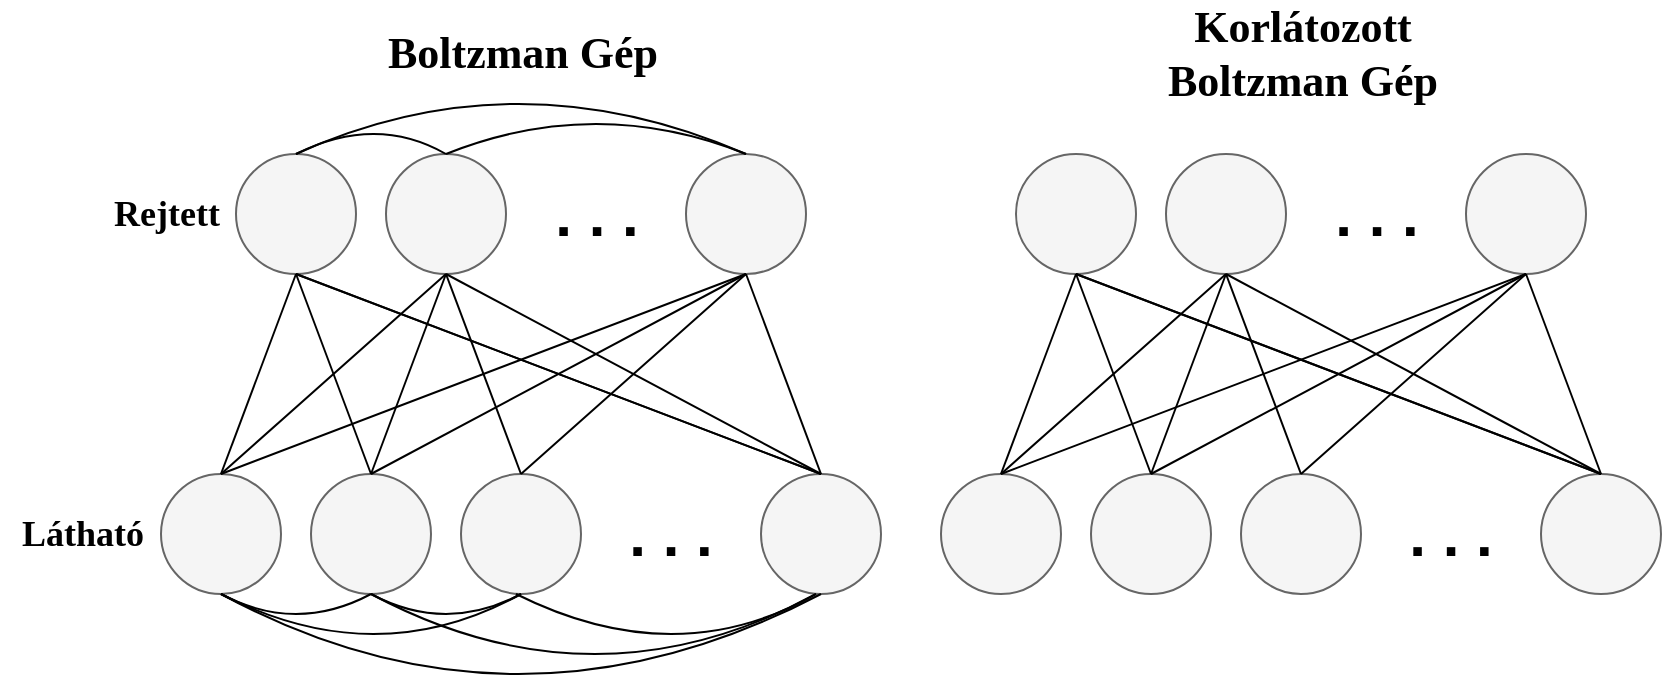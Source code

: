 <mxfile version="15.1.3" type="device"><diagram id="p6r7eLJWR-Hn4uSj98B7" name="Page-1"><mxGraphModel dx="1406" dy="837" grid="1" gridSize="10" guides="1" tooltips="1" connect="1" arrows="1" fold="1" page="1" pageScale="1" pageWidth="850" pageHeight="1100" math="0" shadow="0"><root><mxCell id="0"/><mxCell id="1" parent="0"/><mxCell id="TrkS2tgelkg8dKXZWtaA-38" value="&lt;font face=&quot;Times New Roman&quot; size=&quot;1&quot;&gt;&lt;b style=&quot;font-size: 18px&quot;&gt;Látható&lt;/b&gt;&lt;/font&gt;" style="text;html=1;align=center;verticalAlign=middle;resizable=0;points=[];autosize=1;strokeColor=none;fillColor=none;" vertex="1" parent="1"><mxGeometry x="12.5" y="380" width="80" height="20" as="geometry"/></mxCell><mxCell id="TrkS2tgelkg8dKXZWtaA-39" value="&lt;font face=&quot;Times New Roman&quot; size=&quot;1&quot;&gt;&lt;b style=&quot;font-size: 22px&quot;&gt;Boltzman Gép&lt;/b&gt;&lt;/font&gt;" style="text;html=1;align=center;verticalAlign=middle;resizable=0;points=[];autosize=1;strokeColor=none;fillColor=none;" vertex="1" parent="1"><mxGeometry x="197.5" y="140" width="150" height="20" as="geometry"/></mxCell><mxCell id="TrkS2tgelkg8dKXZWtaA-9" value="&lt;b&gt;&lt;font style=&quot;font-size: 30px&quot;&gt;. . .&lt;/font&gt;&lt;/b&gt;" style="text;html=1;strokeColor=none;fillColor=none;align=center;verticalAlign=middle;whiteSpace=wrap;rounded=0;flipH=1;" vertex="1" parent="1"><mxGeometry x="288" y="217.5" width="45" height="25" as="geometry"/></mxCell><mxCell id="TrkS2tgelkg8dKXZWtaA-1" value="" style="ellipse;whiteSpace=wrap;html=1;aspect=fixed;flipH=1;fillColor=#f5f5f5;strokeColor=#666666;fontColor=#333333;" vertex="1" parent="1"><mxGeometry x="130" y="200" width="60" height="60" as="geometry"/></mxCell><mxCell id="TrkS2tgelkg8dKXZWtaA-2" value="" style="ellipse;whiteSpace=wrap;html=1;aspect=fixed;flipH=1;fillColor=#f5f5f5;strokeColor=#666666;fontColor=#333333;" vertex="1" parent="1"><mxGeometry x="205" y="200" width="60" height="60" as="geometry"/></mxCell><mxCell id="TrkS2tgelkg8dKXZWtaA-3" value="" style="ellipse;whiteSpace=wrap;html=1;aspect=fixed;flipH=1;fillColor=#f5f5f5;strokeColor=#666666;fontColor=#333333;" vertex="1" parent="1"><mxGeometry x="355" y="200" width="60" height="60" as="geometry"/></mxCell><mxCell id="TrkS2tgelkg8dKXZWtaA-6" value="" style="ellipse;whiteSpace=wrap;html=1;aspect=fixed;flipH=0;fillColor=#f5f5f5;strokeColor=#666666;fontColor=#333333;" vertex="1" parent="1"><mxGeometry x="242.5" y="360" width="60" height="60" as="geometry"/></mxCell><mxCell id="TrkS2tgelkg8dKXZWtaA-26" value="" style="endArrow=none;html=1;entryX=0.5;entryY=1;entryDx=0;entryDy=0;exitX=0.5;exitY=0;exitDx=0;exitDy=0;" edge="1" parent="1" source="TrkS2tgelkg8dKXZWtaA-6" target="TrkS2tgelkg8dKXZWtaA-2"><mxGeometry x="92.5" y="200" width="50" height="50" as="geometry"><mxPoint x="278" y="370" as="sourcePoint"/><mxPoint x="335" y="270" as="targetPoint"/></mxGeometry></mxCell><mxCell id="TrkS2tgelkg8dKXZWtaA-23" value="" style="endArrow=none;html=1;exitX=0.5;exitY=0;exitDx=0;exitDy=0;entryX=0.5;entryY=1;entryDx=0;entryDy=0;" edge="1" parent="1" source="TrkS2tgelkg8dKXZWtaA-6" target="TrkS2tgelkg8dKXZWtaA-3"><mxGeometry x="92.5" y="200" width="50" height="50" as="geometry"><mxPoint x="278" y="370" as="sourcePoint"/><mxPoint x="535" y="270" as="targetPoint"/></mxGeometry></mxCell><mxCell id="TrkS2tgelkg8dKXZWtaA-7" value="" style="ellipse;whiteSpace=wrap;html=1;aspect=fixed;flipH=1;fillColor=#f5f5f5;strokeColor=#666666;fontColor=#333333;" vertex="1" parent="1"><mxGeometry x="392.5" y="360" width="60" height="60" as="geometry"/></mxCell><mxCell id="TrkS2tgelkg8dKXZWtaA-19" value="" style="endArrow=none;html=1;entryX=0.5;entryY=1;entryDx=0;entryDy=0;exitX=0.5;exitY=0;exitDx=0;exitDy=0;" edge="1" parent="1" source="TrkS2tgelkg8dKXZWtaA-7" target="TrkS2tgelkg8dKXZWtaA-1"><mxGeometry x="92.5" y="200" width="50" height="50" as="geometry"><mxPoint x="365" y="360" as="sourcePoint"/><mxPoint x="215" y="270" as="targetPoint"/></mxGeometry></mxCell><mxCell id="TrkS2tgelkg8dKXZWtaA-20" value="" style="endArrow=none;html=1;entryX=0.5;entryY=1;entryDx=0;entryDy=0;exitX=0.5;exitY=0;exitDx=0;exitDy=0;" edge="1" parent="1" source="TrkS2tgelkg8dKXZWtaA-7" target="TrkS2tgelkg8dKXZWtaA-1"><mxGeometry x="92.5" y="200" width="50" height="50" as="geometry"><mxPoint x="560" y="360" as="sourcePoint"/><mxPoint x="225" y="280" as="targetPoint"/></mxGeometry></mxCell><mxCell id="TrkS2tgelkg8dKXZWtaA-27" value="" style="endArrow=none;html=1;entryX=0.5;entryY=1;entryDx=0;entryDy=0;exitX=0.5;exitY=0;exitDx=0;exitDy=0;" edge="1" parent="1" source="TrkS2tgelkg8dKXZWtaA-7" target="TrkS2tgelkg8dKXZWtaA-2"><mxGeometry x="92.5" y="200" width="50" height="50" as="geometry"><mxPoint x="375" y="370" as="sourcePoint"/><mxPoint x="335" y="270" as="targetPoint"/></mxGeometry></mxCell><mxCell id="TrkS2tgelkg8dKXZWtaA-24" value="" style="endArrow=none;html=1;entryX=0.5;entryY=1;entryDx=0;entryDy=0;exitX=0.5;exitY=0;exitDx=0;exitDy=0;" edge="1" parent="1" source="TrkS2tgelkg8dKXZWtaA-7" target="TrkS2tgelkg8dKXZWtaA-3"><mxGeometry x="92.5" y="200" width="50" height="50" as="geometry"><mxPoint x="455" y="360" as="sourcePoint"/><mxPoint x="535" y="270" as="targetPoint"/></mxGeometry></mxCell><mxCell id="TrkS2tgelkg8dKXZWtaA-4" value="" style="ellipse;whiteSpace=wrap;html=1;aspect=fixed;flipH=0;fillColor=#f5f5f5;strokeColor=#666666;fontColor=#333333;" vertex="1" parent="1"><mxGeometry x="92.5" y="360" width="60" height="60" as="geometry"/></mxCell><mxCell id="TrkS2tgelkg8dKXZWtaA-15" value="" style="endArrow=none;html=1;entryX=0.5;entryY=1;entryDx=0;entryDy=0;exitX=0.5;exitY=0;exitDx=0;exitDy=0;" edge="1" parent="1" source="TrkS2tgelkg8dKXZWtaA-4" target="TrkS2tgelkg8dKXZWtaA-1"><mxGeometry x="92.5" y="200" width="50" height="50" as="geometry"><mxPoint x="430" y="440" as="sourcePoint"/><mxPoint x="480" y="390" as="targetPoint"/></mxGeometry></mxCell><mxCell id="TrkS2tgelkg8dKXZWtaA-16" value="" style="endArrow=none;html=1;entryX=0.5;entryY=1;entryDx=0;entryDy=0;exitX=0.5;exitY=0;exitDx=0;exitDy=0;" edge="1" parent="1" source="TrkS2tgelkg8dKXZWtaA-4" target="TrkS2tgelkg8dKXZWtaA-2"><mxGeometry x="92.5" y="200" width="50" height="50" as="geometry"><mxPoint x="190" y="370" as="sourcePoint"/><mxPoint x="225" y="290" as="targetPoint"/></mxGeometry></mxCell><mxCell id="TrkS2tgelkg8dKXZWtaA-17" value="" style="endArrow=none;html=1;entryX=0.5;entryY=1;entryDx=0;entryDy=0;exitX=0.5;exitY=0;exitDx=0;exitDy=0;" edge="1" parent="1" source="TrkS2tgelkg8dKXZWtaA-4" target="TrkS2tgelkg8dKXZWtaA-3"><mxGeometry x="92.5" y="200" width="50" height="50" as="geometry"><mxPoint x="190" y="370" as="sourcePoint"/><mxPoint x="345" y="290" as="targetPoint"/></mxGeometry></mxCell><mxCell id="TrkS2tgelkg8dKXZWtaA-5" value="" style="ellipse;whiteSpace=wrap;html=1;aspect=fixed;flipH=0;fillColor=#f5f5f5;strokeColor=#666666;fontColor=#333333;" vertex="1" parent="1"><mxGeometry x="167.5" y="360" width="60" height="60" as="geometry"/></mxCell><mxCell id="TrkS2tgelkg8dKXZWtaA-18" value="" style="endArrow=none;html=1;entryX=0.5;entryY=1;entryDx=0;entryDy=0;exitX=0.5;exitY=0;exitDx=0;exitDy=0;" edge="1" parent="1" source="TrkS2tgelkg8dKXZWtaA-5" target="TrkS2tgelkg8dKXZWtaA-1"><mxGeometry x="92.5" y="200" width="50" height="50" as="geometry"><mxPoint x="180" y="370" as="sourcePoint"/><mxPoint x="215" y="270" as="targetPoint"/></mxGeometry></mxCell><mxCell id="TrkS2tgelkg8dKXZWtaA-21" value="" style="endArrow=none;html=1;entryX=0.5;entryY=1;entryDx=0;entryDy=0;exitX=0.5;exitY=0;exitDx=0;exitDy=0;" edge="1" parent="1" source="TrkS2tgelkg8dKXZWtaA-5" target="TrkS2tgelkg8dKXZWtaA-2"><mxGeometry x="92.5" y="200" width="50" height="50" as="geometry"><mxPoint x="180" y="370" as="sourcePoint"/><mxPoint x="335" y="270" as="targetPoint"/></mxGeometry></mxCell><mxCell id="TrkS2tgelkg8dKXZWtaA-22" value="" style="endArrow=none;html=1;exitX=0.5;exitY=0;exitDx=0;exitDy=0;entryX=0.5;entryY=1;entryDx=0;entryDy=0;" edge="1" parent="1" source="TrkS2tgelkg8dKXZWtaA-5" target="TrkS2tgelkg8dKXZWtaA-3"><mxGeometry x="92.5" y="200" width="50" height="50" as="geometry"><mxPoint x="278" y="370" as="sourcePoint"/><mxPoint x="526" y="263" as="targetPoint"/></mxGeometry></mxCell><mxCell id="TrkS2tgelkg8dKXZWtaA-34" value="&lt;b&gt;&lt;font style=&quot;font-size: 30px&quot;&gt;. . .&lt;/font&gt;&lt;/b&gt;" style="text;html=1;strokeColor=none;fillColor=none;align=center;verticalAlign=middle;whiteSpace=wrap;rounded=0;flipH=1;" vertex="1" parent="1"><mxGeometry x="325" y="377.5" width="45" height="25" as="geometry"/></mxCell><mxCell id="TrkS2tgelkg8dKXZWtaA-37" value="&lt;font face=&quot;Times New Roman&quot; size=&quot;1&quot;&gt;&lt;b style=&quot;font-size: 18px&quot;&gt;Rejtett&lt;/b&gt;&lt;/font&gt;" style="text;html=1;align=center;verticalAlign=middle;resizable=0;points=[];autosize=1;strokeColor=none;fillColor=none;" vertex="1" parent="1"><mxGeometry x="60" y="220" width="70" height="20" as="geometry"/></mxCell><mxCell id="TrkS2tgelkg8dKXZWtaA-46" value="" style="endArrow=none;html=1;entryX=0.5;entryY=0;entryDx=0;entryDy=0;exitX=0.5;exitY=0;exitDx=0;exitDy=0;curved=1;" edge="1" parent="1" source="TrkS2tgelkg8dKXZWtaA-1" target="TrkS2tgelkg8dKXZWtaA-2"><mxGeometry width="50" height="50" relative="1" as="geometry"><mxPoint x="110" y="160" as="sourcePoint"/><mxPoint x="160" y="110" as="targetPoint"/><Array as="points"><mxPoint x="200" y="180"/></Array></mxGeometry></mxCell><mxCell id="TrkS2tgelkg8dKXZWtaA-48" value="" style="endArrow=none;html=1;entryX=0.5;entryY=0;entryDx=0;entryDy=0;exitX=0.5;exitY=0;exitDx=0;exitDy=0;curved=1;" edge="1" parent="1" source="TrkS2tgelkg8dKXZWtaA-2" target="TrkS2tgelkg8dKXZWtaA-3"><mxGeometry width="50" height="50" relative="1" as="geometry"><mxPoint x="295" y="190" as="sourcePoint"/><mxPoint x="370" y="190" as="targetPoint"/><Array as="points"><mxPoint x="310" y="170"/></Array></mxGeometry></mxCell><mxCell id="TrkS2tgelkg8dKXZWtaA-49" value="" style="endArrow=none;html=1;entryX=0.5;entryY=0;entryDx=0;entryDy=0;curved=1;" edge="1" parent="1" target="TrkS2tgelkg8dKXZWtaA-3"><mxGeometry width="50" height="50" relative="1" as="geometry"><mxPoint x="160" y="200" as="sourcePoint"/><mxPoint x="385" y="180" as="targetPoint"/><Array as="points"><mxPoint x="270" y="150"/></Array></mxGeometry></mxCell><mxCell id="TrkS2tgelkg8dKXZWtaA-50" value="" style="endArrow=none;html=1;curved=1;exitX=0.5;exitY=1;exitDx=0;exitDy=0;entryX=0.5;entryY=1;entryDx=0;entryDy=0;" edge="1" parent="1" source="TrkS2tgelkg8dKXZWtaA-4" target="TrkS2tgelkg8dKXZWtaA-5"><mxGeometry width="50" height="50" relative="1" as="geometry"><mxPoint x="118" y="421" as="sourcePoint"/><mxPoint x="210" y="420" as="targetPoint"/><Array as="points"><mxPoint x="160" y="440"/></Array></mxGeometry></mxCell><mxCell id="TrkS2tgelkg8dKXZWtaA-51" value="" style="endArrow=none;html=1;curved=1;exitX=0.5;exitY=1;exitDx=0;exitDy=0;entryX=0.5;entryY=1;entryDx=0;entryDy=0;" edge="1" parent="1"><mxGeometry width="50" height="50" relative="1" as="geometry"><mxPoint x="197.5" y="420" as="sourcePoint"/><mxPoint x="272.5" y="420" as="targetPoint"/><Array as="points"><mxPoint x="235" y="440"/></Array></mxGeometry></mxCell><mxCell id="TrkS2tgelkg8dKXZWtaA-53" value="" style="endArrow=none;html=1;curved=1;exitX=0.5;exitY=1;exitDx=0;exitDy=0;entryX=0.5;entryY=1;entryDx=0;entryDy=0;" edge="1" parent="1" source="TrkS2tgelkg8dKXZWtaA-4" target="TrkS2tgelkg8dKXZWtaA-6"><mxGeometry width="50" height="50" relative="1" as="geometry"><mxPoint x="132.5" y="430" as="sourcePoint"/><mxPoint x="207.5" y="430" as="targetPoint"/><Array as="points"><mxPoint x="200" y="460"/></Array></mxGeometry></mxCell><mxCell id="TrkS2tgelkg8dKXZWtaA-54" value="" style="endArrow=none;html=1;curved=1;exitX=0.5;exitY=1;exitDx=0;exitDy=0;entryX=0.5;entryY=1;entryDx=0;entryDy=0;" edge="1" parent="1" source="TrkS2tgelkg8dKXZWtaA-4" target="TrkS2tgelkg8dKXZWtaA-7"><mxGeometry width="50" height="50" relative="1" as="geometry"><mxPoint x="132.5" y="430" as="sourcePoint"/><mxPoint x="282.5" y="430" as="targetPoint"/><Array as="points"><mxPoint x="270" y="500"/></Array></mxGeometry></mxCell><mxCell id="TrkS2tgelkg8dKXZWtaA-55" value="" style="endArrow=none;html=1;curved=1;exitX=0.5;exitY=1;exitDx=0;exitDy=0;" edge="1" parent="1"><mxGeometry width="50" height="50" relative="1" as="geometry"><mxPoint x="197.5" y="420" as="sourcePoint"/><mxPoint x="420" y="420" as="targetPoint"/><Array as="points"><mxPoint x="310" y="480"/></Array></mxGeometry></mxCell><mxCell id="TrkS2tgelkg8dKXZWtaA-56" value="" style="endArrow=none;html=1;curved=1;" edge="1" parent="1"><mxGeometry width="50" height="50" relative="1" as="geometry"><mxPoint x="270" y="420" as="sourcePoint"/><mxPoint x="420" y="420" as="targetPoint"/><Array as="points"><mxPoint x="350" y="460"/></Array></mxGeometry></mxCell><mxCell id="TrkS2tgelkg8dKXZWtaA-86" value="&lt;font face=&quot;Times New Roman&quot; style=&quot;font-size: 22px&quot;&gt;&lt;b&gt;Korlátozott&lt;br&gt;Boltzman Gép&lt;/b&gt;&lt;/font&gt;" style="text;html=1;align=center;verticalAlign=middle;resizable=0;points=[];autosize=1;strokeColor=none;fillColor=none;" vertex="1" parent="1"><mxGeometry x="587.5" y="130" width="150" height="40" as="geometry"/></mxCell><mxCell id="TrkS2tgelkg8dKXZWtaA-57" value="&lt;b&gt;&lt;font style=&quot;font-size: 30px&quot;&gt;. . .&lt;/font&gt;&lt;/b&gt;" style="text;html=1;strokeColor=none;fillColor=none;align=center;verticalAlign=middle;whiteSpace=wrap;rounded=0;flipH=1;" vertex="1" parent="1"><mxGeometry x="678" y="217.5" width="45" height="25" as="geometry"/></mxCell><mxCell id="TrkS2tgelkg8dKXZWtaA-58" value="" style="ellipse;whiteSpace=wrap;html=1;aspect=fixed;flipH=1;fillColor=#f5f5f5;strokeColor=#666666;fontColor=#333333;" vertex="1" parent="1"><mxGeometry x="520" y="200" width="60" height="60" as="geometry"/></mxCell><mxCell id="TrkS2tgelkg8dKXZWtaA-59" value="" style="ellipse;whiteSpace=wrap;html=1;aspect=fixed;flipH=1;fillColor=#f5f5f5;strokeColor=#666666;fontColor=#333333;" vertex="1" parent="1"><mxGeometry x="595" y="200" width="60" height="60" as="geometry"/></mxCell><mxCell id="TrkS2tgelkg8dKXZWtaA-60" value="" style="ellipse;whiteSpace=wrap;html=1;aspect=fixed;flipH=1;fillColor=#f5f5f5;strokeColor=#666666;fontColor=#333333;" vertex="1" parent="1"><mxGeometry x="745" y="200" width="60" height="60" as="geometry"/></mxCell><mxCell id="TrkS2tgelkg8dKXZWtaA-61" value="" style="ellipse;whiteSpace=wrap;html=1;aspect=fixed;flipH=0;fillColor=#f5f5f5;strokeColor=#666666;fontColor=#333333;" vertex="1" parent="1"><mxGeometry x="632.5" y="360" width="60" height="60" as="geometry"/></mxCell><mxCell id="TrkS2tgelkg8dKXZWtaA-62" value="" style="endArrow=none;html=1;entryX=0.5;entryY=1;entryDx=0;entryDy=0;exitX=0.5;exitY=0;exitDx=0;exitDy=0;" edge="1" parent="1" source="TrkS2tgelkg8dKXZWtaA-61" target="TrkS2tgelkg8dKXZWtaA-59"><mxGeometry x="482.5" y="200" width="50" height="50" as="geometry"><mxPoint x="668" y="370" as="sourcePoint"/><mxPoint x="725" y="270" as="targetPoint"/></mxGeometry></mxCell><mxCell id="TrkS2tgelkg8dKXZWtaA-63" value="" style="endArrow=none;html=1;exitX=0.5;exitY=0;exitDx=0;exitDy=0;entryX=0.5;entryY=1;entryDx=0;entryDy=0;" edge="1" parent="1" source="TrkS2tgelkg8dKXZWtaA-61" target="TrkS2tgelkg8dKXZWtaA-60"><mxGeometry x="482.5" y="200" width="50" height="50" as="geometry"><mxPoint x="668" y="370" as="sourcePoint"/><mxPoint x="925" y="270" as="targetPoint"/></mxGeometry></mxCell><mxCell id="TrkS2tgelkg8dKXZWtaA-64" value="" style="ellipse;whiteSpace=wrap;html=1;aspect=fixed;flipH=1;fillColor=#f5f5f5;strokeColor=#666666;fontColor=#333333;" vertex="1" parent="1"><mxGeometry x="782.5" y="360" width="60" height="60" as="geometry"/></mxCell><mxCell id="TrkS2tgelkg8dKXZWtaA-65" value="" style="endArrow=none;html=1;entryX=0.5;entryY=1;entryDx=0;entryDy=0;exitX=0.5;exitY=0;exitDx=0;exitDy=0;" edge="1" parent="1" source="TrkS2tgelkg8dKXZWtaA-64" target="TrkS2tgelkg8dKXZWtaA-58"><mxGeometry x="482.5" y="200" width="50" height="50" as="geometry"><mxPoint x="755" y="360" as="sourcePoint"/><mxPoint x="605" y="270" as="targetPoint"/></mxGeometry></mxCell><mxCell id="TrkS2tgelkg8dKXZWtaA-66" value="" style="endArrow=none;html=1;entryX=0.5;entryY=1;entryDx=0;entryDy=0;exitX=0.5;exitY=0;exitDx=0;exitDy=0;" edge="1" parent="1" source="TrkS2tgelkg8dKXZWtaA-64" target="TrkS2tgelkg8dKXZWtaA-58"><mxGeometry x="482.5" y="200" width="50" height="50" as="geometry"><mxPoint x="950" y="360" as="sourcePoint"/><mxPoint x="615" y="280" as="targetPoint"/></mxGeometry></mxCell><mxCell id="TrkS2tgelkg8dKXZWtaA-67" value="" style="endArrow=none;html=1;entryX=0.5;entryY=1;entryDx=0;entryDy=0;exitX=0.5;exitY=0;exitDx=0;exitDy=0;" edge="1" parent="1" source="TrkS2tgelkg8dKXZWtaA-64" target="TrkS2tgelkg8dKXZWtaA-59"><mxGeometry x="482.5" y="200" width="50" height="50" as="geometry"><mxPoint x="765" y="370" as="sourcePoint"/><mxPoint x="725" y="270" as="targetPoint"/></mxGeometry></mxCell><mxCell id="TrkS2tgelkg8dKXZWtaA-68" value="" style="endArrow=none;html=1;entryX=0.5;entryY=1;entryDx=0;entryDy=0;exitX=0.5;exitY=0;exitDx=0;exitDy=0;" edge="1" parent="1" source="TrkS2tgelkg8dKXZWtaA-64" target="TrkS2tgelkg8dKXZWtaA-60"><mxGeometry x="482.5" y="200" width="50" height="50" as="geometry"><mxPoint x="845" y="360" as="sourcePoint"/><mxPoint x="925" y="270" as="targetPoint"/></mxGeometry></mxCell><mxCell id="TrkS2tgelkg8dKXZWtaA-69" value="" style="ellipse;whiteSpace=wrap;html=1;aspect=fixed;flipH=0;fillColor=#f5f5f5;strokeColor=#666666;fontColor=#333333;" vertex="1" parent="1"><mxGeometry x="482.5" y="360" width="60" height="60" as="geometry"/></mxCell><mxCell id="TrkS2tgelkg8dKXZWtaA-70" value="" style="endArrow=none;html=1;entryX=0.5;entryY=1;entryDx=0;entryDy=0;exitX=0.5;exitY=0;exitDx=0;exitDy=0;" edge="1" parent="1" source="TrkS2tgelkg8dKXZWtaA-69" target="TrkS2tgelkg8dKXZWtaA-58"><mxGeometry x="482.5" y="200" width="50" height="50" as="geometry"><mxPoint x="820" y="440" as="sourcePoint"/><mxPoint x="870" y="390" as="targetPoint"/></mxGeometry></mxCell><mxCell id="TrkS2tgelkg8dKXZWtaA-71" value="" style="endArrow=none;html=1;entryX=0.5;entryY=1;entryDx=0;entryDy=0;exitX=0.5;exitY=0;exitDx=0;exitDy=0;" edge="1" parent="1" source="TrkS2tgelkg8dKXZWtaA-69" target="TrkS2tgelkg8dKXZWtaA-59"><mxGeometry x="482.5" y="200" width="50" height="50" as="geometry"><mxPoint x="580" y="370" as="sourcePoint"/><mxPoint x="615" y="290" as="targetPoint"/></mxGeometry></mxCell><mxCell id="TrkS2tgelkg8dKXZWtaA-72" value="" style="endArrow=none;html=1;entryX=0.5;entryY=1;entryDx=0;entryDy=0;exitX=0.5;exitY=0;exitDx=0;exitDy=0;" edge="1" parent="1" source="TrkS2tgelkg8dKXZWtaA-69" target="TrkS2tgelkg8dKXZWtaA-60"><mxGeometry x="482.5" y="200" width="50" height="50" as="geometry"><mxPoint x="580" y="370" as="sourcePoint"/><mxPoint x="735" y="290" as="targetPoint"/></mxGeometry></mxCell><mxCell id="TrkS2tgelkg8dKXZWtaA-73" value="" style="ellipse;whiteSpace=wrap;html=1;aspect=fixed;flipH=0;fillColor=#f5f5f5;strokeColor=#666666;fontColor=#333333;" vertex="1" parent="1"><mxGeometry x="557.5" y="360" width="60" height="60" as="geometry"/></mxCell><mxCell id="TrkS2tgelkg8dKXZWtaA-74" value="" style="endArrow=none;html=1;entryX=0.5;entryY=1;entryDx=0;entryDy=0;exitX=0.5;exitY=0;exitDx=0;exitDy=0;" edge="1" parent="1" source="TrkS2tgelkg8dKXZWtaA-73" target="TrkS2tgelkg8dKXZWtaA-58"><mxGeometry x="482.5" y="200" width="50" height="50" as="geometry"><mxPoint x="570" y="370" as="sourcePoint"/><mxPoint x="605" y="270" as="targetPoint"/></mxGeometry></mxCell><mxCell id="TrkS2tgelkg8dKXZWtaA-75" value="" style="endArrow=none;html=1;entryX=0.5;entryY=1;entryDx=0;entryDy=0;exitX=0.5;exitY=0;exitDx=0;exitDy=0;" edge="1" parent="1" source="TrkS2tgelkg8dKXZWtaA-73" target="TrkS2tgelkg8dKXZWtaA-59"><mxGeometry x="482.5" y="200" width="50" height="50" as="geometry"><mxPoint x="570" y="370" as="sourcePoint"/><mxPoint x="725" y="270" as="targetPoint"/></mxGeometry></mxCell><mxCell id="TrkS2tgelkg8dKXZWtaA-76" value="" style="endArrow=none;html=1;exitX=0.5;exitY=0;exitDx=0;exitDy=0;entryX=0.5;entryY=1;entryDx=0;entryDy=0;" edge="1" parent="1" source="TrkS2tgelkg8dKXZWtaA-73" target="TrkS2tgelkg8dKXZWtaA-60"><mxGeometry x="482.5" y="200" width="50" height="50" as="geometry"><mxPoint x="668" y="370" as="sourcePoint"/><mxPoint x="916" y="263" as="targetPoint"/></mxGeometry></mxCell><mxCell id="TrkS2tgelkg8dKXZWtaA-77" value="&lt;b&gt;&lt;font style=&quot;font-size: 30px&quot;&gt;. . .&lt;/font&gt;&lt;/b&gt;" style="text;html=1;strokeColor=none;fillColor=none;align=center;verticalAlign=middle;whiteSpace=wrap;rounded=0;flipH=1;" vertex="1" parent="1"><mxGeometry x="715" y="377.5" width="45" height="25" as="geometry"/></mxCell></root></mxGraphModel></diagram></mxfile>